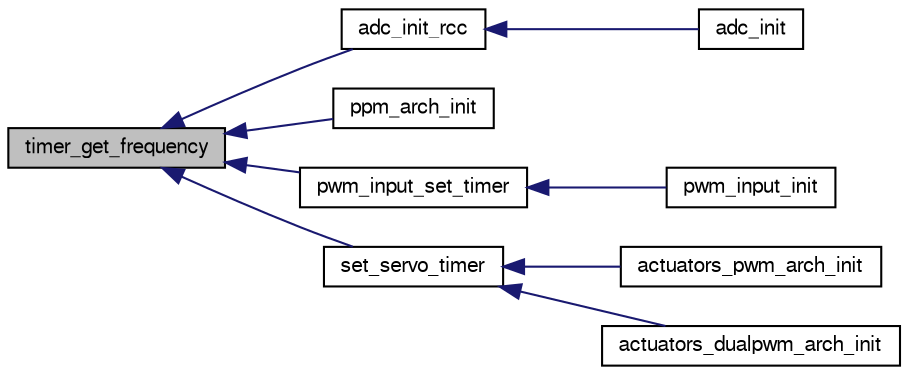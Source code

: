 digraph "timer_get_frequency"
{
  edge [fontname="FreeSans",fontsize="10",labelfontname="FreeSans",labelfontsize="10"];
  node [fontname="FreeSans",fontsize="10",shape=record];
  rankdir="LR";
  Node1 [label="timer_get_frequency",height=0.2,width=0.4,color="black", fillcolor="grey75", style="filled", fontcolor="black"];
  Node1 -> Node2 [dir="back",color="midnightblue",fontsize="10",style="solid",fontname="FreeSans"];
  Node2 [label="adc_init_rcc",height=0.2,width=0.4,color="black", fillcolor="white", style="filled",URL="$stm32_2mcu__periph_2adc__arch_8c.html#a918bbd68206b96e41cfc53f82e0302c6",tooltip="Configure and enable RCC for peripherals (ADC1, ADC2, Timer) "];
  Node2 -> Node3 [dir="back",color="midnightblue",fontsize="10",style="solid",fontname="FreeSans"];
  Node3 [label="adc_init",height=0.2,width=0.4,color="black", fillcolor="white", style="filled",URL="$stm32_2mcu__periph_2adc__arch_8c.html#a2b815e6730e8723a6d1d06d9ef8f31c0",tooltip="Starts conversions. "];
  Node1 -> Node4 [dir="back",color="midnightblue",fontsize="10",style="solid",fontname="FreeSans"];
  Node4 [label="ppm_arch_init",height=0.2,width=0.4,color="black", fillcolor="white", style="filled",URL="$stm32_2modules_2radio__control_2ppm__arch_8c.html#aa933c6924c3511448e65fc31e2d26129",tooltip="Architecture dependant code. "];
  Node1 -> Node5 [dir="back",color="midnightblue",fontsize="10",style="solid",fontname="FreeSans"];
  Node5 [label="pwm_input_set_timer",height=0.2,width=0.4,color="black", fillcolor="white", style="filled",URL="$stm32_2mcu__periph_2pwm__input__arch_8c.html#a303821e177e52ec03d248bbc8e70fbd3"];
  Node5 -> Node6 [dir="back",color="midnightblue",fontsize="10",style="solid",fontname="FreeSans"];
  Node6 [label="pwm_input_init",height=0.2,width=0.4,color="black", fillcolor="white", style="filled",URL="$stm32_2mcu__periph_2pwm__input__arch_8c.html#a45920a6a88c45cb2cb798b01306707a2"];
  Node1 -> Node7 [dir="back",color="midnightblue",fontsize="10",style="solid",fontname="FreeSans"];
  Node7 [label="set_servo_timer",height=0.2,width=0.4,color="black", fillcolor="white", style="filled",URL="$actuators__shared__arch_8h.html#af427e4bd9cbac365246675a3dab8e548",tooltip="Set Timer configuration. "];
  Node7 -> Node8 [dir="back",color="midnightblue",fontsize="10",style="solid",fontname="FreeSans"];
  Node8 [label="actuators_pwm_arch_init",height=0.2,width=0.4,color="black", fillcolor="white", style="filled",URL="$stm32_2modules_2actuators_2actuators__pwm__arch_8c.html#a8f67fe525140a6f4b07b3416bc70f606",tooltip="PWM arch init called by generic pwm driver. "];
  Node7 -> Node9 [dir="back",color="midnightblue",fontsize="10",style="solid",fontname="FreeSans"];
  Node9 [label="actuators_dualpwm_arch_init",height=0.2,width=0.4,color="black", fillcolor="white", style="filled",URL="$stm32_2modules_2actuators_2actuators__dualpwm__arch_8c.html#a40854a0e0bb6575b76e4bb7d02d24c42",tooltip="PWM arch init called by generic pwm driver. "];
}
